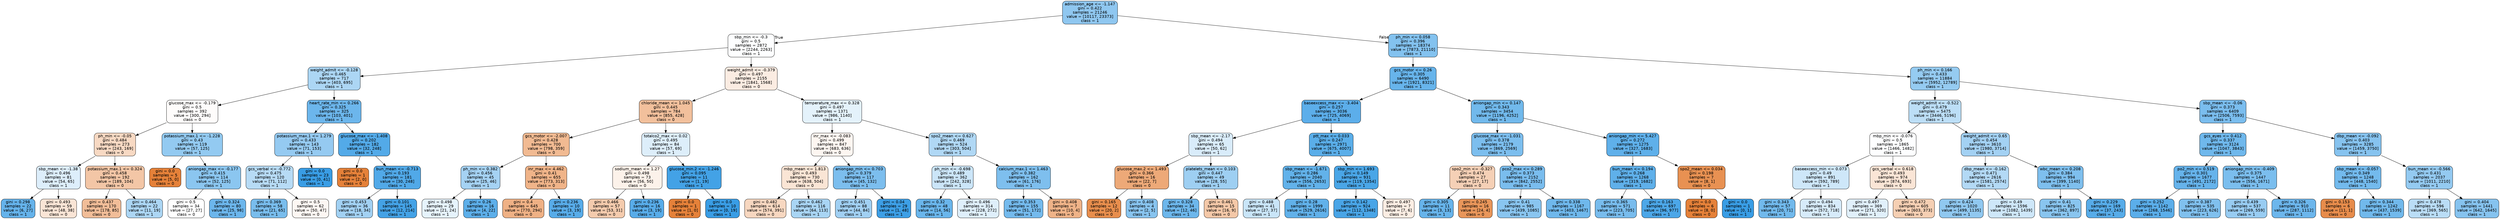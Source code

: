 digraph Tree {
node [shape=box, style="filled, rounded", color="black", fontname="helvetica"] ;
edge [fontname="helvetica"] ;
0 [label="admission_age <= -1.147\ngini = 0.422\nsamples = 21246\nvalue = [10117, 23373]\nclass = 1", fillcolor="#8fc7f0"] ;
1 [label="sbp_min <= -0.3\ngini = 0.5\nsamples = 2872\nvalue = [2244, 2263]\nclass = 1", fillcolor="#fdfeff"] ;
0 -> 1 [labeldistance=2.5, labelangle=45, headlabel="True"] ;
2 [label="weight_admit <= -0.128\ngini = 0.465\nsamples = 717\nvalue = [403, 695]\nclass = 1", fillcolor="#acd6f4"] ;
1 -> 2 ;
3 [label="glucose_max <= -0.179\ngini = 0.5\nsamples = 392\nvalue = [300, 294]\nclass = 0", fillcolor="#fefcfb"] ;
2 -> 3 ;
4 [label="ph_min <= -0.05\ngini = 0.484\nsamples = 273\nvalue = [243, 169]\nclass = 0", fillcolor="#f7d9c3"] ;
3 -> 4 ;
5 [label="sbp_mean <= -1.38\ngini = 0.496\nsamples = 81\nvalue = [54, 65]\nclass = 1", fillcolor="#ddeefb"] ;
4 -> 5 ;
6 [label="gini = 0.298\nsamples = 22\nvalue = [6, 27]\nclass = 1", fillcolor="#65b3eb"] ;
5 -> 6 ;
7 [label="gini = 0.493\nsamples = 59\nvalue = [48, 38]\nclass = 0", fillcolor="#fae5d6"] ;
5 -> 7 ;
8 [label="potassium_max.1 <= 0.324\ngini = 0.458\nsamples = 192\nvalue = [189, 104]\nclass = 0", fillcolor="#f3c6a6"] ;
4 -> 8 ;
9 [label="gini = 0.437\nsamples = 170\nvalue = [178, 85]\nclass = 0", fillcolor="#f1bd98"] ;
8 -> 9 ;
10 [label="gini = 0.464\nsamples = 22\nvalue = [11, 19]\nclass = 1", fillcolor="#acd6f4"] ;
8 -> 10 ;
11 [label="potassium_max.1 <= -1.228\ngini = 0.43\nsamples = 119\nvalue = [57, 125]\nclass = 1", fillcolor="#93caf1"] ;
3 -> 11 ;
12 [label="gini = 0.0\nsamples = 5\nvalue = [5, 0]\nclass = 0", fillcolor="#e58139"] ;
11 -> 12 ;
13 [label="aniongap_max <= -0.177\ngini = 0.415\nsamples = 114\nvalue = [52, 125]\nclass = 1", fillcolor="#8bc6f0"] ;
11 -> 13 ;
14 [label="gini = 0.5\nsamples = 34\nvalue = [27, 27]\nclass = 0", fillcolor="#ffffff"] ;
13 -> 14 ;
15 [label="gini = 0.324\nsamples = 80\nvalue = [25, 98]\nclass = 1", fillcolor="#6cb6ec"] ;
13 -> 15 ;
16 [label="heart_rate_min <= 0.266\ngini = 0.325\nsamples = 325\nvalue = [103, 401]\nclass = 1", fillcolor="#6cb6ec"] ;
2 -> 16 ;
17 [label="potassium_max.1 <= 1.279\ngini = 0.433\nsamples = 143\nvalue = [71, 153]\nclass = 1", fillcolor="#95caf1"] ;
16 -> 17 ;
18 [label="gcs_verbal <= -0.772\ngini = 0.475\nsamples = 120\nvalue = [71, 112]\nclass = 1", fillcolor="#b7dbf5"] ;
17 -> 18 ;
19 [label="gini = 0.369\nsamples = 58\nvalue = [21, 65]\nclass = 1", fillcolor="#79bded"] ;
18 -> 19 ;
20 [label="gini = 0.5\nsamples = 62\nvalue = [50, 47]\nclass = 0", fillcolor="#fdf7f3"] ;
18 -> 20 ;
21 [label="gini = 0.0\nsamples = 23\nvalue = [0, 41]\nclass = 1", fillcolor="#399de5"] ;
17 -> 21 ;
22 [label="glucose_max <= -1.408\ngini = 0.202\nsamples = 182\nvalue = [32, 248]\nclass = 1", fillcolor="#53aae8"] ;
16 -> 22 ;
23 [label="gini = 0.0\nsamples = 1\nvalue = [2, 0]\nclass = 0", fillcolor="#e58139"] ;
22 -> 23 ;
24 [label="bun_mean <= -0.713\ngini = 0.193\nsamples = 181\nvalue = [30, 248]\nclass = 1", fillcolor="#51a9e8"] ;
22 -> 24 ;
25 [label="gini = 0.453\nsamples = 36\nvalue = [18, 34]\nclass = 1", fillcolor="#a2d1f3"] ;
24 -> 25 ;
26 [label="gini = 0.101\nsamples = 145\nvalue = [12, 214]\nclass = 1", fillcolor="#44a2e6"] ;
24 -> 26 ;
27 [label="weight_admit <= -0.379\ngini = 0.497\nsamples = 2155\nvalue = [1841, 1568]\nclass = 0", fillcolor="#fbece2"] ;
1 -> 27 ;
28 [label="chloride_mean <= 1.045\ngini = 0.445\nsamples = 784\nvalue = [855, 428]\nclass = 0", fillcolor="#f2c09c"] ;
27 -> 28 ;
29 [label="gcs_motor <= -2.007\ngini = 0.428\nsamples = 700\nvalue = [798, 359]\nclass = 0", fillcolor="#f1ba92"] ;
28 -> 29 ;
30 [label="ph_min <= 0.382\ngini = 0.456\nsamples = 45\nvalue = [25, 46]\nclass = 1", fillcolor="#a5d2f3"] ;
29 -> 30 ;
31 [label="gini = 0.498\nsamples = 29\nvalue = [21, 24]\nclass = 1", fillcolor="#e6f3fc"] ;
30 -> 31 ;
32 [label="gini = 0.26\nsamples = 16\nvalue = [4, 22]\nclass = 1", fillcolor="#5dafea"] ;
30 -> 32 ;
33 [label="inr_max <= 4.462\ngini = 0.41\nsamples = 655\nvalue = [773, 313]\nclass = 0", fillcolor="#f0b489"] ;
29 -> 33 ;
34 [label="gini = 0.4\nsamples = 645\nvalue = [770, 294]\nclass = 0", fillcolor="#efb185"] ;
33 -> 34 ;
35 [label="gini = 0.236\nsamples = 10\nvalue = [3, 19]\nclass = 1", fillcolor="#58ace9"] ;
33 -> 35 ;
36 [label="totalco2_max <= 0.02\ngini = 0.495\nsamples = 84\nvalue = [57, 69]\nclass = 1", fillcolor="#ddeefa"] ;
28 -> 36 ;
37 [label="sodium_mean <= 1.27\ngini = 0.498\nsamples = 73\nvalue = [56, 50]\nclass = 0", fillcolor="#fcf2ea"] ;
36 -> 37 ;
38 [label="gini = 0.466\nsamples = 57\nvalue = [53, 31]\nclass = 0", fillcolor="#f4cbad"] ;
37 -> 38 ;
39 [label="gini = 0.236\nsamples = 16\nvalue = [3, 19]\nclass = 1", fillcolor="#58ace9"] ;
37 -> 39 ;
40 [label="glucose_min.2 <= -1.246\ngini = 0.095\nsamples = 11\nvalue = [1, 19]\nclass = 1", fillcolor="#43a2e6"] ;
36 -> 40 ;
41 [label="gini = 0.0\nsamples = 1\nvalue = [1, 0]\nclass = 0", fillcolor="#e58139"] ;
40 -> 41 ;
42 [label="gini = 0.0\nsamples = 10\nvalue = [0, 19]\nclass = 1", fillcolor="#399de5"] ;
40 -> 42 ;
43 [label="temperature_max <= 0.328\ngini = 0.497\nsamples = 1371\nvalue = [986, 1140]\nclass = 1", fillcolor="#e4f2fb"] ;
27 -> 43 ;
44 [label="inr_max <= -0.083\ngini = 0.499\nsamples = 847\nvalue = [683, 636]\nclass = 0", fillcolor="#fdf6f1"] ;
43 -> 44 ;
45 [label="mbp_mean <= 1.813\ngini = 0.493\nsamples = 730\nvalue = [638, 504]\nclass = 0", fillcolor="#fae5d5"] ;
44 -> 45 ;
46 [label="gini = 0.482\nsamples = 614\nvalue = [574, 391]\nclass = 0", fillcolor="#f7d7c0"] ;
45 -> 46 ;
47 [label="gini = 0.462\nsamples = 116\nvalue = [64, 113]\nclass = 1", fillcolor="#a9d5f4"] ;
45 -> 47 ;
48 [label="aniongap_min <= 0.703\ngini = 0.379\nsamples = 117\nvalue = [45, 132]\nclass = 1", fillcolor="#7cbeee"] ;
44 -> 48 ;
49 [label="gini = 0.451\nsamples = 88\nvalue = [44, 84]\nclass = 1", fillcolor="#a1d0f3"] ;
48 -> 49 ;
50 [label="gini = 0.04\nsamples = 29\nvalue = [1, 48]\nclass = 1", fillcolor="#3d9fe6"] ;
48 -> 50 ;
51 [label="spo2_mean <= 0.627\ngini = 0.469\nsamples = 524\nvalue = [303, 504]\nclass = 1", fillcolor="#b0d8f5"] ;
43 -> 51 ;
52 [label="ph_min <= -0.698\ngini = 0.489\nsamples = 362\nvalue = [242, 328]\nclass = 1", fillcolor="#cbe5f8"] ;
51 -> 52 ;
53 [label="gini = 0.32\nsamples = 48\nvalue = [14, 56]\nclass = 1", fillcolor="#6ab6ec"] ;
52 -> 53 ;
54 [label="gini = 0.496\nsamples = 314\nvalue = [228, 272]\nclass = 1", fillcolor="#dfeffb"] ;
52 -> 54 ;
55 [label="calcium_max.1 <= 1.463\ngini = 0.382\nsamples = 162\nvalue = [61, 176]\nclass = 1", fillcolor="#7ebfee"] ;
51 -> 55 ;
56 [label="gini = 0.353\nsamples = 155\nvalue = [51, 172]\nclass = 1", fillcolor="#74baed"] ;
55 -> 56 ;
57 [label="gini = 0.408\nsamples = 7\nvalue = [10, 4]\nclass = 0", fillcolor="#efb388"] ;
55 -> 57 ;
58 [label="ph_min <= 0.058\ngini = 0.396\nsamples = 18374\nvalue = [7873, 21110]\nclass = 1", fillcolor="#83c2ef"] ;
0 -> 58 [labeldistance=2.5, labelangle=-45, headlabel="False"] ;
59 [label="gcs_motor <= 0.26\ngini = 0.305\nsamples = 6490\nvalue = [1921, 8321]\nclass = 1", fillcolor="#67b4eb"] ;
58 -> 59 ;
60 [label="baseexcess_max <= -3.404\ngini = 0.257\nsamples = 3036\nvalue = [725, 4069]\nclass = 1", fillcolor="#5caeea"] ;
59 -> 60 ;
61 [label="sbp_mean <= -2.17\ngini = 0.494\nsamples = 65\nvalue = [50, 62]\nclass = 1", fillcolor="#d9ecfa"] ;
60 -> 61 ;
62 [label="glucose_max.2 <= 1.493\ngini = 0.366\nsamples = 16\nvalue = [22, 7]\nclass = 0", fillcolor="#eda978"] ;
61 -> 62 ;
63 [label="gini = 0.165\nsamples = 12\nvalue = [20, 2]\nclass = 0", fillcolor="#e88e4d"] ;
62 -> 63 ;
64 [label="gini = 0.408\nsamples = 4\nvalue = [2, 5]\nclass = 1", fillcolor="#88c4ef"] ;
62 -> 64 ;
65 [label="platelets_mean <= 0.103\ngini = 0.447\nsamples = 49\nvalue = [28, 55]\nclass = 1", fillcolor="#9ecff2"] ;
61 -> 65 ;
66 [label="gini = 0.328\nsamples = 34\nvalue = [12, 46]\nclass = 1", fillcolor="#6db7ec"] ;
65 -> 66 ;
67 [label="gini = 0.461\nsamples = 15\nvalue = [16, 9]\nclass = 0", fillcolor="#f4c8a8"] ;
65 -> 67 ;
68 [label="ptt_max <= 0.033\ngini = 0.247\nsamples = 2971\nvalue = [675, 4007]\nclass = 1", fillcolor="#5aaee9"] ;
60 -> 68 ;
69 [label="sbp_mean <= -1.671\ngini = 0.286\nsamples = 2040\nvalue = [556, 2653]\nclass = 1", fillcolor="#62b2ea"] ;
68 -> 69 ;
70 [label="gini = 0.488\nsamples = 41\nvalue = [27, 37]\nclass = 1", fillcolor="#c9e5f8"] ;
69 -> 70 ;
71 [label="gini = 0.28\nsamples = 1999\nvalue = [529, 2616]\nclass = 1", fillcolor="#61b1ea"] ;
69 -> 71 ;
72 [label="sbp_min <= 1.693\ngini = 0.149\nsamples = 931\nvalue = [119, 1354]\nclass = 1", fillcolor="#4aa6e7"] ;
68 -> 72 ;
73 [label="gini = 0.142\nsamples = 924\nvalue = [112, 1348]\nclass = 1", fillcolor="#49a5e7"] ;
72 -> 73 ;
74 [label="gini = 0.497\nsamples = 7\nvalue = [7, 6]\nclass = 0", fillcolor="#fbede3"] ;
72 -> 74 ;
75 [label="aniongap_min <= 0.147\ngini = 0.343\nsamples = 3454\nvalue = [1196, 4252]\nclass = 1", fillcolor="#71b9ec"] ;
59 -> 75 ;
76 [label="glucose_max <= -1.031\ngini = 0.378\nsamples = 2179\nvalue = [869, 2569]\nclass = 1", fillcolor="#7cbeee"] ;
75 -> 76 ;
77 [label="spo2_min <= -0.327\ngini = 0.474\nsamples = 27\nvalue = [27, 17]\nclass = 0", fillcolor="#f5d0b6"] ;
76 -> 77 ;
78 [label="gini = 0.305\nsamples = 11\nvalue = [3, 13]\nclass = 1", fillcolor="#67b4eb"] ;
77 -> 78 ;
79 [label="gini = 0.245\nsamples = 16\nvalue = [24, 4]\nclass = 0", fillcolor="#e9965a"] ;
77 -> 79 ;
80 [label="pco2_max <= 0.289\ngini = 0.373\nsamples = 2152\nvalue = [842, 2552]\nclass = 1", fillcolor="#7abdee"] ;
76 -> 80 ;
81 [label="gini = 0.41\nsamples = 985\nvalue = [439, 1085]\nclass = 1", fillcolor="#89c5f0"] ;
80 -> 81 ;
82 [label="gini = 0.338\nsamples = 1167\nvalue = [403, 1467]\nclass = 1", fillcolor="#6fb8ec"] ;
80 -> 82 ;
83 [label="aniongap_min <= 5.427\ngini = 0.272\nsamples = 1275\nvalue = [327, 1683]\nclass = 1", fillcolor="#5fb0ea"] ;
75 -> 83 ;
84 [label="bun_mean <= 0.194\ngini = 0.268\nsamples = 1268\nvalue = [319, 1682]\nclass = 1", fillcolor="#5fb0ea"] ;
83 -> 84 ;
85 [label="gini = 0.365\nsamples = 571\nvalue = [223, 705]\nclass = 1", fillcolor="#78bced"] ;
84 -> 85 ;
86 [label="gini = 0.163\nsamples = 697\nvalue = [96, 977]\nclass = 1", fillcolor="#4ca7e8"] ;
84 -> 86 ;
87 [label="spo2_mean <= 0.034\ngini = 0.198\nsamples = 7\nvalue = [8, 1]\nclass = 0", fillcolor="#e89152"] ;
83 -> 87 ;
88 [label="gini = 0.0\nsamples = 6\nvalue = [8, 0]\nclass = 0", fillcolor="#e58139"] ;
87 -> 88 ;
89 [label="gini = 0.0\nsamples = 1\nvalue = [0, 1]\nclass = 1", fillcolor="#399de5"] ;
87 -> 89 ;
90 [label="ph_min <= 0.166\ngini = 0.433\nsamples = 11884\nvalue = [5952, 12789]\nclass = 1", fillcolor="#95cbf1"] ;
58 -> 90 ;
91 [label="weight_admit <= -0.522\ngini = 0.479\nsamples = 5475\nvalue = [3446, 5196]\nclass = 1", fillcolor="#bcdef6"] ;
90 -> 91 ;
92 [label="mbp_min <= -0.076\ngini = 0.5\nsamples = 1865\nvalue = [1466, 1482]\nclass = 1", fillcolor="#fdfeff"] ;
91 -> 92 ;
93 [label="baseexcess_min <= 0.073\ngini = 0.49\nsamples = 891\nvalue = [592, 789]\nclass = 1", fillcolor="#cee7f9"] ;
92 -> 93 ;
94 [label="gini = 0.343\nsamples = 57\nvalue = [20, 71]\nclass = 1", fillcolor="#71b9ec"] ;
93 -> 94 ;
95 [label="gini = 0.494\nsamples = 834\nvalue = [572, 718]\nclass = 1", fillcolor="#d7ebfa"] ;
93 -> 95 ;
96 [label="gcs_verbal <= 0.618\ngini = 0.493\nsamples = 974\nvalue = [874, 693]\nclass = 0", fillcolor="#fae5d6"] ;
92 -> 96 ;
97 [label="gini = 0.497\nsamples = 369\nvalue = [271, 320]\nclass = 1", fillcolor="#e1f0fb"] ;
96 -> 97 ;
98 [label="gini = 0.472\nsamples = 605\nvalue = [603, 373]\nclass = 0", fillcolor="#f5cfb3"] ;
96 -> 98 ;
99 [label="weight_admit <= 0.65\ngini = 0.454\nsamples = 3610\nvalue = [1980, 3714]\nclass = 1", fillcolor="#a3d1f3"] ;
91 -> 99 ;
100 [label="dbp_mean <= -0.162\ngini = 0.471\nsamples = 2616\nvalue = [1581, 2574]\nclass = 1", fillcolor="#b3d9f5"] ;
99 -> 100 ;
101 [label="gini = 0.424\nsamples = 1020\nvalue = [499, 1135]\nclass = 1", fillcolor="#90c8f0"] ;
100 -> 101 ;
102 [label="gini = 0.49\nsamples = 1596\nvalue = [1082, 1439]\nclass = 1", fillcolor="#cee7f9"] ;
100 -> 102 ;
103 [label="wbc_mean <= 0.208\ngini = 0.384\nsamples = 994\nvalue = [399, 1140]\nclass = 1", fillcolor="#7ebfee"] ;
99 -> 103 ;
104 [label="gini = 0.41\nsamples = 825\nvalue = [362, 897]\nclass = 1", fillcolor="#89c5ef"] ;
103 -> 104 ;
105 [label="gini = 0.229\nsamples = 169\nvalue = [37, 243]\nclass = 1", fillcolor="#57ace9"] ;
103 -> 105 ;
106 [label="sbp_mean <= -0.06\ngini = 0.373\nsamples = 6409\nvalue = [2506, 7593]\nclass = 1", fillcolor="#7abdee"] ;
90 -> 106 ;
107 [label="gcs_eyes <= 0.412\ngini = 0.337\nsamples = 3124\nvalue = [1047, 3843]\nclass = 1", fillcolor="#6fb8ec"] ;
106 -> 107 ;
108 [label="po2_min <= 0.519\ngini = 0.301\nsamples = 1677\nvalue = [491, 2172]\nclass = 1", fillcolor="#66b3eb"] ;
107 -> 108 ;
109 [label="gini = 0.252\nsamples = 1142\nvalue = [268, 1546]\nclass = 1", fillcolor="#5baeea"] ;
108 -> 109 ;
110 [label="gini = 0.387\nsamples = 535\nvalue = [223, 626]\nclass = 1", fillcolor="#80c0ee"] ;
108 -> 110 ;
111 [label="aniongap_min <= -0.409\ngini = 0.375\nsamples = 1447\nvalue = [556, 1671]\nclass = 1", fillcolor="#7bbeee"] ;
107 -> 111 ;
112 [label="gini = 0.439\nsamples = 537\nvalue = [269, 559]\nclass = 1", fillcolor="#98ccf2"] ;
111 -> 112 ;
113 [label="gini = 0.326\nsamples = 910\nvalue = [287, 1112]\nclass = 1", fillcolor="#6cb6ec"] ;
111 -> 113 ;
114 [label="dbp_mean <= -0.092\ngini = 0.403\nsamples = 3285\nvalue = [1459, 3750]\nclass = 1", fillcolor="#86c3ef"] ;
106 -> 114 ;
115 [label="sbp_mean <= -0.057\ngini = 0.349\nsamples = 1248\nvalue = [448, 1540]\nclass = 1", fillcolor="#73baed"] ;
114 -> 115 ;
116 [label="gini = 0.153\nsamples = 6\nvalue = [11, 1]\nclass = 0", fillcolor="#e78c4b"] ;
115 -> 116 ;
117 [label="gini = 0.344\nsamples = 1242\nvalue = [437, 1539]\nclass = 1", fillcolor="#71b9ec"] ;
115 -> 117 ;
118 [label="bun_mean <= -0.566\ngini = 0.431\nsamples = 2037\nvalue = [1011, 2210]\nclass = 1", fillcolor="#94caf1"] ;
114 -> 118 ;
119 [label="gini = 0.478\nsamples = 596\nvalue = [369, 565]\nclass = 1", fillcolor="#baddf6"] ;
118 -> 119 ;
120 [label="gini = 0.404\nsamples = 1441\nvalue = [642, 1645]\nclass = 1", fillcolor="#86c3ef"] ;
118 -> 120 ;
}